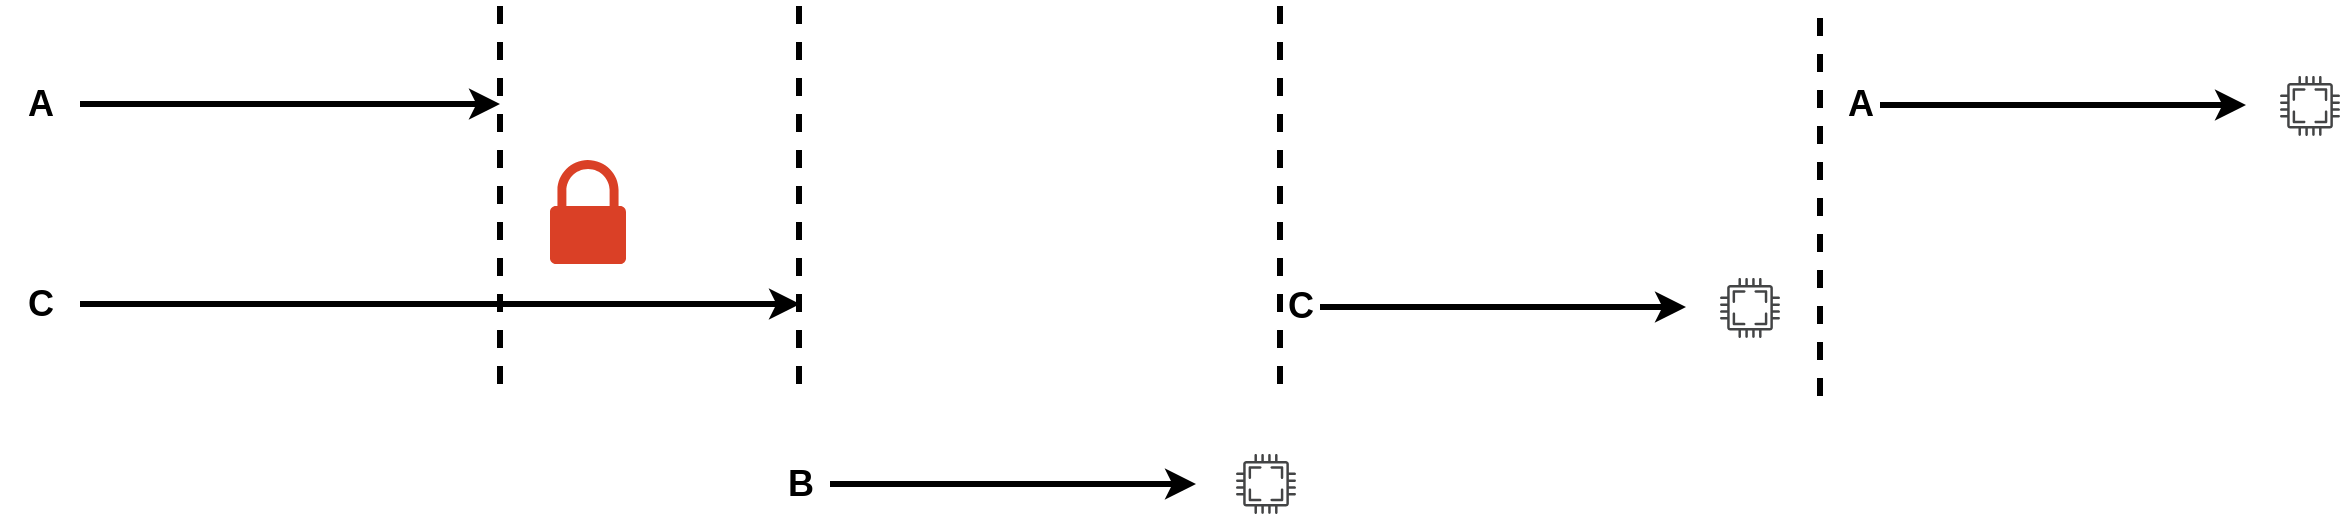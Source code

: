 <mxfile version="20.2.0" type="github">
  <diagram id="hYlcmy6c8dXRmWhUf2at" name="第 1 页">
    <mxGraphModel dx="985" dy="643" grid="1" gridSize="10" guides="1" tooltips="1" connect="1" arrows="1" fold="1" page="1" pageScale="1" pageWidth="827" pageHeight="1169" math="0" shadow="0">
      <root>
        <mxCell id="0" />
        <mxCell id="1" parent="0" />
        <mxCell id="xWPV69V3VC__5-lIbdG3-1" value="" style="endArrow=classic;html=1;rounded=0;strokeWidth=3;" edge="1" parent="1">
          <mxGeometry width="50" height="50" relative="1" as="geometry">
            <mxPoint x="160" y="160" as="sourcePoint" />
            <mxPoint x="370" y="160" as="targetPoint" />
          </mxGeometry>
        </mxCell>
        <mxCell id="xWPV69V3VC__5-lIbdG3-2" value="" style="endArrow=classic;html=1;rounded=0;strokeWidth=3;" edge="1" parent="1">
          <mxGeometry width="50" height="50" relative="1" as="geometry">
            <mxPoint x="160" y="260" as="sourcePoint" />
            <mxPoint x="520" y="260" as="targetPoint" />
          </mxGeometry>
        </mxCell>
        <mxCell id="xWPV69V3VC__5-lIbdG3-3" value="" style="endArrow=classic;html=1;rounded=0;strokeWidth=3;" edge="1" parent="1">
          <mxGeometry width="50" height="50" relative="1" as="geometry">
            <mxPoint x="535" y="350" as="sourcePoint" />
            <mxPoint x="718" y="350" as="targetPoint" />
          </mxGeometry>
        </mxCell>
        <mxCell id="xWPV69V3VC__5-lIbdG3-6" value="&lt;b style=&quot;font-size: 18px;&quot;&gt;A&lt;/b&gt;" style="text;html=1;align=center;verticalAlign=middle;resizable=0;points=[];autosize=1;strokeColor=none;fillColor=none;" vertex="1" parent="1">
          <mxGeometry x="120" y="140" width="40" height="40" as="geometry" />
        </mxCell>
        <mxCell id="xWPV69V3VC__5-lIbdG3-7" value="&lt;font style=&quot;font-size: 18px;&quot;&gt;&lt;b&gt;C&lt;/b&gt;&lt;/font&gt;" style="text;html=1;align=center;verticalAlign=middle;resizable=0;points=[];autosize=1;strokeColor=none;fillColor=none;strokeWidth=7;" vertex="1" parent="1">
          <mxGeometry x="120" y="240" width="40" height="40" as="geometry" />
        </mxCell>
        <mxCell id="xWPV69V3VC__5-lIbdG3-8" value="&lt;b&gt;B&lt;/b&gt;" style="text;html=1;align=center;verticalAlign=middle;resizable=0;points=[];autosize=1;strokeColor=none;fillColor=none;fontSize=18;" vertex="1" parent="1">
          <mxGeometry x="500" y="330" width="40" height="40" as="geometry" />
        </mxCell>
        <mxCell id="xWPV69V3VC__5-lIbdG3-12" value="" style="endArrow=none;html=1;rounded=0;fontSize=18;strokeWidth=3;dashed=1;" edge="1" parent="1">
          <mxGeometry width="50" height="50" relative="1" as="geometry">
            <mxPoint x="370" y="300" as="sourcePoint" />
            <mxPoint x="370" y="110" as="targetPoint" />
          </mxGeometry>
        </mxCell>
        <mxCell id="xWPV69V3VC__5-lIbdG3-13" value="" style="sketch=0;pointerEvents=1;shadow=0;dashed=0;html=1;strokeColor=none;labelPosition=center;verticalLabelPosition=bottom;verticalAlign=top;outlineConnect=0;align=center;shape=mxgraph.office.security.lock_protected;fillColor=#DA4026;fontSize=18;" vertex="1" parent="1">
          <mxGeometry x="395" y="188" width="38" height="52" as="geometry" />
        </mxCell>
        <mxCell id="xWPV69V3VC__5-lIbdG3-14" value="" style="endArrow=none;html=1;rounded=0;fontSize=18;strokeWidth=3;dashed=1;" edge="1" parent="1">
          <mxGeometry width="50" height="50" relative="1" as="geometry">
            <mxPoint x="1030" y="306" as="sourcePoint" />
            <mxPoint x="1030" y="116" as="targetPoint" />
          </mxGeometry>
        </mxCell>
        <mxCell id="xWPV69V3VC__5-lIbdG3-15" value="" style="endArrow=classic;html=1;rounded=0;strokeWidth=3;" edge="1" parent="1">
          <mxGeometry width="50" height="50" relative="1" as="geometry">
            <mxPoint x="1060" y="160.5" as="sourcePoint" />
            <mxPoint x="1243" y="160.5" as="targetPoint" />
          </mxGeometry>
        </mxCell>
        <mxCell id="xWPV69V3VC__5-lIbdG3-16" value="&lt;b style=&quot;font-size: 18px;&quot;&gt;A&lt;/b&gt;" style="text;html=1;align=center;verticalAlign=middle;resizable=0;points=[];autosize=1;strokeColor=none;fillColor=none;" vertex="1" parent="1">
          <mxGeometry x="1030" y="140" width="40" height="40" as="geometry" />
        </mxCell>
        <mxCell id="xWPV69V3VC__5-lIbdG3-19" value="" style="sketch=0;pointerEvents=1;shadow=0;dashed=0;html=1;strokeColor=none;fillColor=#434445;aspect=fixed;labelPosition=center;verticalLabelPosition=bottom;verticalAlign=top;align=center;outlineConnect=0;shape=mxgraph.vvd.cpu;fontSize=18;" vertex="1" parent="1">
          <mxGeometry x="738" y="335" width="30" height="30" as="geometry" />
        </mxCell>
        <mxCell id="xWPV69V3VC__5-lIbdG3-20" value="" style="sketch=0;pointerEvents=1;shadow=0;dashed=0;html=1;strokeColor=none;fillColor=#434445;aspect=fixed;labelPosition=center;verticalLabelPosition=bottom;verticalAlign=top;align=center;outlineConnect=0;shape=mxgraph.vvd.cpu;fontSize=18;" vertex="1" parent="1">
          <mxGeometry x="1260" y="146" width="30" height="30" as="geometry" />
        </mxCell>
        <mxCell id="xWPV69V3VC__5-lIbdG3-25" value="&lt;span style=&quot;font-size: 18px;&quot;&gt;&lt;b&gt;C&lt;/b&gt;&lt;/span&gt;" style="text;html=1;align=center;verticalAlign=middle;resizable=0;points=[];autosize=1;strokeColor=none;fillColor=none;" vertex="1" parent="1">
          <mxGeometry x="750" y="241" width="40" height="40" as="geometry" />
        </mxCell>
        <mxCell id="xWPV69V3VC__5-lIbdG3-26" value="" style="endArrow=classic;html=1;rounded=0;strokeWidth=3;" edge="1" parent="1">
          <mxGeometry width="50" height="50" relative="1" as="geometry">
            <mxPoint x="780" y="261.5" as="sourcePoint" />
            <mxPoint x="963" y="261.5" as="targetPoint" />
          </mxGeometry>
        </mxCell>
        <mxCell id="xWPV69V3VC__5-lIbdG3-27" value="" style="sketch=0;pointerEvents=1;shadow=0;dashed=0;html=1;strokeColor=none;fillColor=#434445;aspect=fixed;labelPosition=center;verticalLabelPosition=bottom;verticalAlign=top;align=center;outlineConnect=0;shape=mxgraph.vvd.cpu;fontSize=18;" vertex="1" parent="1">
          <mxGeometry x="980" y="247" width="30" height="30" as="geometry" />
        </mxCell>
        <mxCell id="xWPV69V3VC__5-lIbdG3-28" value="" style="shape=image;html=1;verticalAlign=top;verticalLabelPosition=bottom;labelBackgroundColor=#ffffff;imageAspect=0;aspect=fixed;image=https://cdn4.iconfinder.com/data/icons/essentials-72/24/030_-_Unlock-128.png;fontSize=18;strokeColor=#FF3333;strokeWidth=2;fillColor=none;" vertex="1" parent="1">
          <mxGeometry x="972.5" y="191.5" width="45" height="45" as="geometry" />
        </mxCell>
        <mxCell id="xWPV69V3VC__5-lIbdG3-29" value="" style="endArrow=none;html=1;rounded=0;fontSize=18;strokeWidth=3;dashed=1;" edge="1" parent="1">
          <mxGeometry width="50" height="50" relative="1" as="geometry">
            <mxPoint x="519.5" y="300" as="sourcePoint" />
            <mxPoint x="519.5" y="110" as="targetPoint" />
          </mxGeometry>
        </mxCell>
        <mxCell id="xWPV69V3VC__5-lIbdG3-30" value="" style="endArrow=none;html=1;rounded=0;fontSize=18;strokeWidth=3;dashed=1;" edge="1" parent="1">
          <mxGeometry width="50" height="50" relative="1" as="geometry">
            <mxPoint x="760" y="300" as="sourcePoint" />
            <mxPoint x="760" y="110" as="targetPoint" />
          </mxGeometry>
        </mxCell>
      </root>
    </mxGraphModel>
  </diagram>
</mxfile>

